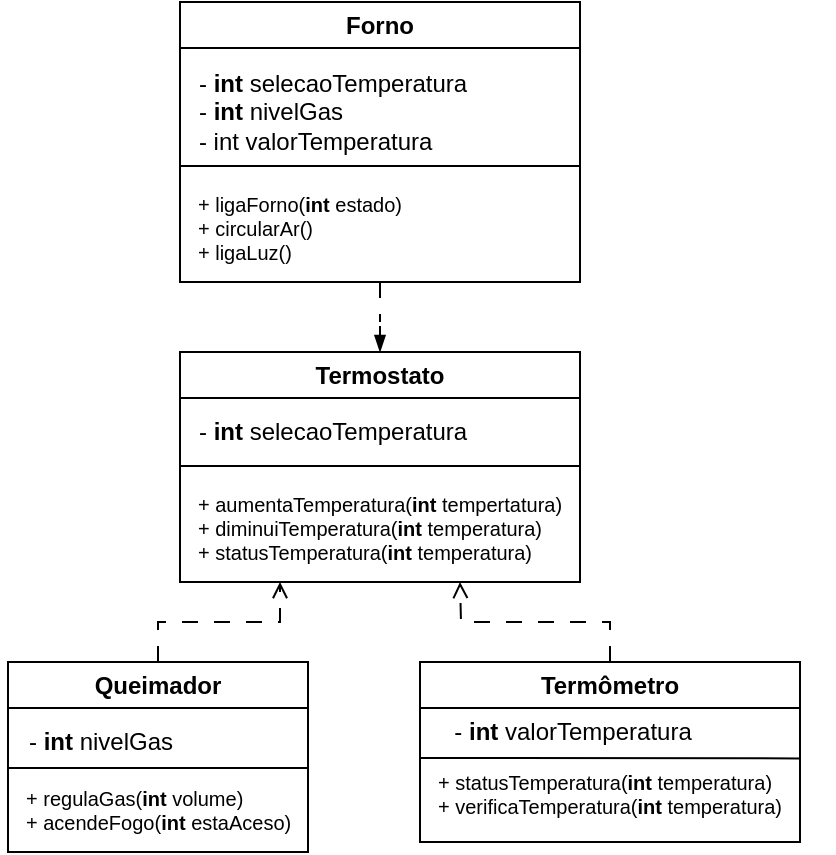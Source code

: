 <mxfile version="21.3.8" type="github">
  <diagram name="Page-1" id="40fDX05Byzis0UFZJbvI">
    <mxGraphModel dx="662" dy="385" grid="1" gridSize="10" guides="1" tooltips="1" connect="1" arrows="1" fold="1" page="1" pageScale="1" pageWidth="827" pageHeight="1169" math="0" shadow="0">
      <root>
        <mxCell id="0" />
        <mxCell id="1" parent="0" />
        <mxCell id="IUKQ1T0sZ9ouQIh_DqSn-17" style="edgeStyle=orthogonalEdgeStyle;rounded=0;orthogonalLoop=1;jettySize=auto;html=1;entryX=0.5;entryY=0;entryDx=0;entryDy=0;dashed=1;dashPattern=8 8;endArrow=blockThin;endFill=1;" edge="1" parent="1" source="IUKQ1T0sZ9ouQIh_DqSn-1" target="IUKQ1T0sZ9ouQIh_DqSn-3">
          <mxGeometry relative="1" as="geometry" />
        </mxCell>
        <mxCell id="IUKQ1T0sZ9ouQIh_DqSn-1" value="Forno" style="swimlane;whiteSpace=wrap;html=1;" vertex="1" parent="1">
          <mxGeometry x="340" y="120" width="200" height="140" as="geometry" />
        </mxCell>
        <mxCell id="IUKQ1T0sZ9ouQIh_DqSn-19" style="edgeStyle=orthogonalEdgeStyle;rounded=0;orthogonalLoop=1;jettySize=auto;html=1;entryX=0.25;entryY=1;entryDx=0;entryDy=0;dashed=1;dashPattern=8 8;endArrow=open;endFill=0;" edge="1" parent="1" source="IUKQ1T0sZ9ouQIh_DqSn-2" target="IUKQ1T0sZ9ouQIh_DqSn-3">
          <mxGeometry relative="1" as="geometry" />
        </mxCell>
        <mxCell id="IUKQ1T0sZ9ouQIh_DqSn-2" value="Queimador" style="swimlane;whiteSpace=wrap;html=1;" vertex="1" parent="1">
          <mxGeometry x="254" y="450" width="150" height="95" as="geometry" />
        </mxCell>
        <mxCell id="IUKQ1T0sZ9ouQIh_DqSn-3" value="Termostato" style="swimlane;whiteSpace=wrap;html=1;" vertex="1" parent="1">
          <mxGeometry x="340" y="295" width="200" height="115" as="geometry" />
        </mxCell>
        <mxCell id="IUKQ1T0sZ9ouQIh_DqSn-18" style="edgeStyle=orthogonalEdgeStyle;rounded=0;orthogonalLoop=1;jettySize=auto;html=1;dashed=1;dashPattern=8 8;endArrow=open;endFill=0;" edge="1" parent="1" source="IUKQ1T0sZ9ouQIh_DqSn-4">
          <mxGeometry relative="1" as="geometry">
            <mxPoint x="480" y="410" as="targetPoint" />
          </mxGeometry>
        </mxCell>
        <mxCell id="IUKQ1T0sZ9ouQIh_DqSn-4" value="Termômetro" style="swimlane;whiteSpace=wrap;html=1;" vertex="1" parent="1">
          <mxGeometry x="460" y="450" width="190" height="90" as="geometry" />
        </mxCell>
        <mxCell id="IUKQ1T0sZ9ouQIh_DqSn-5" value="&lt;div style=&quot;text-align: left;&quot;&gt;&lt;span style=&quot;background-color: initial;&quot;&gt;- &lt;/span&gt;&lt;b style=&quot;background-color: initial;&quot;&gt;int&lt;/b&gt;&lt;span style=&quot;background-color: initial;&quot;&gt;&amp;nbsp;selecaoTemperatura&lt;/span&gt;&lt;/div&gt;" style="text;html=1;align=center;verticalAlign=middle;resizable=0;points=[];autosize=1;strokeColor=none;fillColor=none;" vertex="1" parent="1">
          <mxGeometry x="336" y="320" width="160" height="30" as="geometry" />
        </mxCell>
        <mxCell id="IUKQ1T0sZ9ouQIh_DqSn-6" value="&lt;div style=&quot;font-size: 10px;&quot;&gt;&lt;font style=&quot;font-size: 10px;&quot;&gt;+ aumentaTemperatura(&lt;b&gt;int&lt;/b&gt; tempertatura)&lt;/font&gt;&lt;/div&gt;&lt;div style=&quot;font-size: 10px;&quot;&gt;&lt;font style=&quot;font-size: 10px;&quot;&gt;+ diminuiTemperatura(&lt;b&gt;int&lt;/b&gt; temperatura)&lt;/font&gt;&lt;/div&gt;&lt;div style=&quot;font-size: 10px;&quot;&gt;&lt;font style=&quot;font-size: 10px;&quot;&gt;+ statusTemperatura(&lt;b&gt;int &lt;/b&gt;temperatura)&lt;/font&gt;&lt;/div&gt;" style="text;html=1;align=left;verticalAlign=middle;resizable=0;points=[];autosize=1;strokeColor=none;fillColor=none;" vertex="1" parent="1">
          <mxGeometry x="347" y="358" width="210" height="50" as="geometry" />
        </mxCell>
        <mxCell id="IUKQ1T0sZ9ouQIh_DqSn-7" value="" style="endArrow=none;html=1;rounded=0;" edge="1" parent="1">
          <mxGeometry width="50" height="50" relative="1" as="geometry">
            <mxPoint x="340" y="352" as="sourcePoint" />
            <mxPoint x="540" y="352" as="targetPoint" />
          </mxGeometry>
        </mxCell>
        <mxCell id="IUKQ1T0sZ9ouQIh_DqSn-8" value="&lt;div style=&quot;text-align: left;&quot;&gt;&lt;span style=&quot;background-color: initial;&quot;&gt;- &lt;/span&gt;&lt;b style=&quot;background-color: initial;&quot;&gt;int&lt;/b&gt;&lt;span style=&quot;background-color: initial;&quot;&gt; valorTemperatura&lt;/span&gt;&lt;br&gt;&lt;/div&gt;" style="text;html=1;align=center;verticalAlign=middle;resizable=0;points=[];autosize=1;strokeColor=none;fillColor=none;" vertex="1" parent="1">
          <mxGeometry x="466" y="470" width="140" height="30" as="geometry" />
        </mxCell>
        <mxCell id="IUKQ1T0sZ9ouQIh_DqSn-9" value="&lt;div style=&quot;font-size: 10px;&quot;&gt;&lt;font style=&quot;font-size: 10px;&quot;&gt;+ statusTemperatura&lt;/font&gt;&lt;span style=&quot;background-color: initial;&quot;&gt;(&lt;/span&gt;&lt;b style=&quot;background-color: initial;&quot;&gt;int&lt;/b&gt;&lt;span style=&quot;background-color: initial;&quot;&gt; temperatura)&lt;/span&gt;&lt;/div&gt;&lt;div style=&quot;font-size: 10px;&quot;&gt;&lt;font style=&quot;font-size: 10px;&quot;&gt;+ verificaTemperatura(&lt;b&gt;int &lt;/b&gt;temperatura)&lt;/font&gt;&lt;/div&gt;" style="text;html=1;align=left;verticalAlign=middle;resizable=0;points=[];autosize=1;strokeColor=none;fillColor=none;" vertex="1" parent="1">
          <mxGeometry x="467" y="496" width="200" height="40" as="geometry" />
        </mxCell>
        <mxCell id="IUKQ1T0sZ9ouQIh_DqSn-10" value="" style="endArrow=none;html=1;rounded=0;entryX=0.915;entryY=0.055;entryDx=0;entryDy=0;entryPerimeter=0;" edge="1" parent="1" target="IUKQ1T0sZ9ouQIh_DqSn-9">
          <mxGeometry width="50" height="50" relative="1" as="geometry">
            <mxPoint x="460" y="498" as="sourcePoint" />
            <mxPoint x="650" y="498" as="targetPoint" />
          </mxGeometry>
        </mxCell>
        <mxCell id="IUKQ1T0sZ9ouQIh_DqSn-11" value="&lt;div style=&quot;text-align: left;&quot;&gt;&lt;span style=&quot;background-color: initial;&quot;&gt;-&amp;nbsp;&lt;/span&gt;&lt;b style=&quot;background-color: initial;&quot;&gt;int &lt;/b&gt;&lt;span style=&quot;background-color: initial;&quot;&gt;nivelGas&lt;/span&gt;&lt;/div&gt;" style="text;html=1;align=center;verticalAlign=middle;resizable=0;points=[];autosize=1;strokeColor=none;fillColor=none;" vertex="1" parent="1">
          <mxGeometry x="250" y="475" width="100" height="30" as="geometry" />
        </mxCell>
        <mxCell id="IUKQ1T0sZ9ouQIh_DqSn-12" value="&lt;div style=&quot;font-size: 10px;&quot;&gt;&lt;span style=&quot;background-color: initial;&quot;&gt;+ regulaGas(&lt;/span&gt;&lt;b style=&quot;background-color: initial;&quot;&gt;int&lt;/b&gt;&lt;span style=&quot;background-color: initial;&quot;&gt; volume)&lt;/span&gt;&lt;br&gt;&lt;/div&gt;&lt;div style=&quot;font-size: 10px;&quot;&gt;&lt;font style=&quot;font-size: 10px;&quot;&gt;+ acendeFogo(&lt;b&gt;int &lt;/b&gt;estaAceso)&lt;br&gt;&lt;/font&gt;&lt;/div&gt;" style="text;html=1;align=left;verticalAlign=middle;resizable=0;points=[];autosize=1;strokeColor=none;fillColor=none;" vertex="1" parent="1">
          <mxGeometry x="261" y="504" width="160" height="40" as="geometry" />
        </mxCell>
        <mxCell id="IUKQ1T0sZ9ouQIh_DqSn-13" value="" style="endArrow=none;html=1;rounded=0;" edge="1" parent="1">
          <mxGeometry width="50" height="50" relative="1" as="geometry">
            <mxPoint x="254" y="503" as="sourcePoint" />
            <mxPoint x="404" y="503" as="targetPoint" />
          </mxGeometry>
        </mxCell>
        <mxCell id="IUKQ1T0sZ9ouQIh_DqSn-14" value="&lt;div style=&quot;text-align: left;&quot;&gt;&lt;span style=&quot;background-color: initial;&quot;&gt;- &lt;/span&gt;&lt;b style=&quot;background-color: initial;&quot;&gt;int&lt;/b&gt;&lt;span style=&quot;background-color: initial;&quot;&gt;&amp;nbsp;selecaoTemperatura&lt;/span&gt;&lt;/div&gt;&lt;div style=&quot;text-align: left;&quot;&gt;&lt;span style=&quot;background-color: initial;&quot;&gt;- &lt;b&gt;int &lt;/b&gt;nivelGas&lt;/span&gt;&lt;/div&gt;&lt;div style=&quot;text-align: left;&quot;&gt;&lt;span style=&quot;background-color: initial;&quot;&gt;- int valorTemperatura&lt;/span&gt;&lt;/div&gt;" style="text;html=1;align=center;verticalAlign=middle;resizable=0;points=[];autosize=1;strokeColor=none;fillColor=none;" vertex="1" parent="1">
          <mxGeometry x="336" y="145" width="160" height="60" as="geometry" />
        </mxCell>
        <mxCell id="IUKQ1T0sZ9ouQIh_DqSn-15" value="&lt;div style=&quot;font-size: 10px;&quot;&gt;+ ligaForno(&lt;b&gt;int&lt;/b&gt; estado)&lt;/div&gt;&lt;div style=&quot;font-size: 10px;&quot;&gt;+ circularAr()&lt;/div&gt;&lt;div style=&quot;font-size: 10px;&quot;&gt;+ ligaLuz()&lt;/div&gt;" style="text;html=1;align=left;verticalAlign=middle;resizable=0;points=[];autosize=1;strokeColor=none;fillColor=none;" vertex="1" parent="1">
          <mxGeometry x="347" y="208" width="130" height="50" as="geometry" />
        </mxCell>
        <mxCell id="IUKQ1T0sZ9ouQIh_DqSn-16" value="" style="endArrow=none;html=1;rounded=0;" edge="1" parent="1">
          <mxGeometry width="50" height="50" relative="1" as="geometry">
            <mxPoint x="340" y="202" as="sourcePoint" />
            <mxPoint x="540" y="202" as="targetPoint" />
          </mxGeometry>
        </mxCell>
      </root>
    </mxGraphModel>
  </diagram>
</mxfile>
